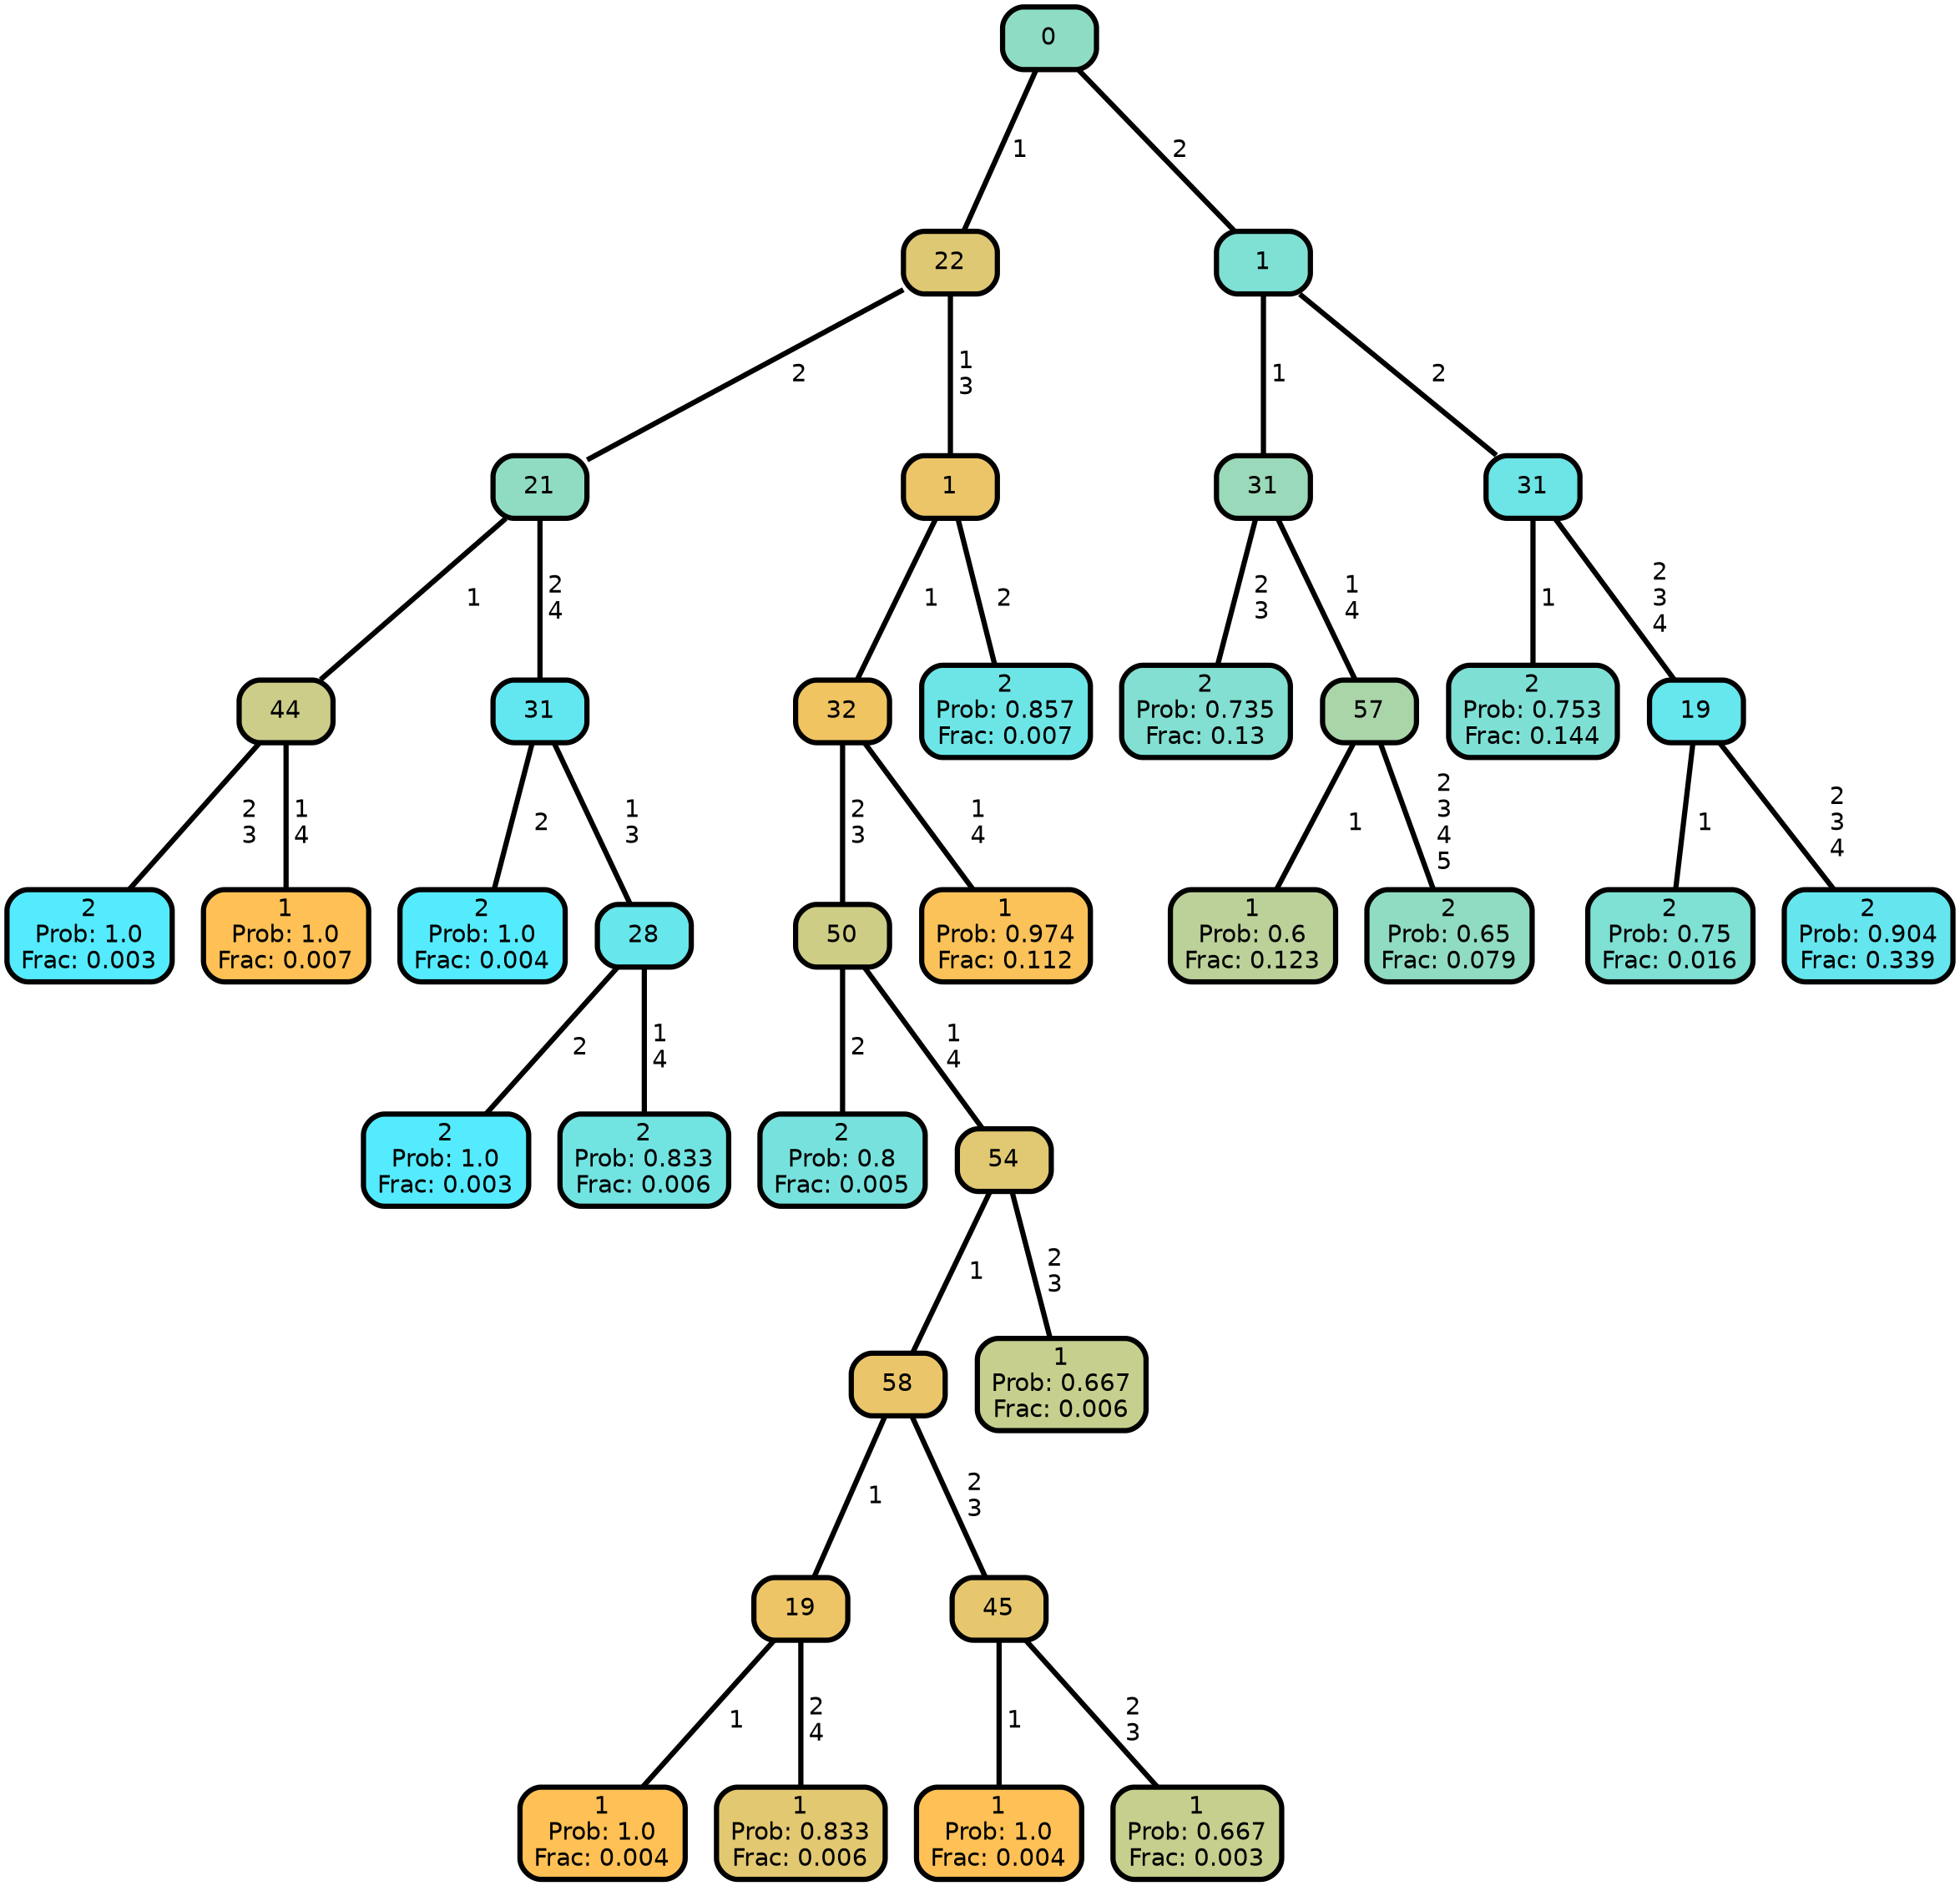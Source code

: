 graph Tree {
node [shape=box, style="filled, rounded",color="black",penwidth="3",fontcolor="black",                 fontname=helvetica] ;
graph [ranksep="0 equally", splines=straight,                 bgcolor=transparent, dpi=200] ;
edge [fontname=helvetica, color=black] ;
0 [label="2
Prob: 1.0
Frac: 0.003", fillcolor="#55ebff"] ;
1 [label="44", fillcolor="#cccd88"] ;
2 [label="1
Prob: 1.0
Frac: 0.007", fillcolor="#ffc155"] ;
3 [label="21", fillcolor="#90dcc3"] ;
4 [label="2
Prob: 1.0
Frac: 0.004", fillcolor="#55ebff"] ;
5 [label="31", fillcolor="#62e7f1"] ;
6 [label="2
Prob: 1.0
Frac: 0.003", fillcolor="#55ebff"] ;
7 [label="28", fillcolor="#67e6ec"] ;
8 [label="2
Prob: 0.833
Frac: 0.006", fillcolor="#71e4e2"] ;
9 [label="22", fillcolor="#dfc874"] ;
10 [label="2
Prob: 0.8
Frac: 0.005", fillcolor="#77e2dd"] ;
11 [label="50", fillcolor="#cecd85"] ;
12 [label="1
Prob: 1.0
Frac: 0.004", fillcolor="#ffc155"] ;
13 [label="19", fillcolor="#eec566"] ;
14 [label="1
Prob: 0.833
Frac: 0.006", fillcolor="#e2c871"] ;
15 [label="58", fillcolor="#ebc569"] ;
16 [label="1
Prob: 1.0
Frac: 0.004", fillcolor="#ffc155"] ;
17 [label="45", fillcolor="#e6c76d"] ;
18 [label="1
Prob: 0.667
Frac: 0.003", fillcolor="#c6cf8d"] ;
19 [label="54", fillcolor="#e1c872"] ;
20 [label="1
Prob: 0.667
Frac: 0.006", fillcolor="#c6cf8d"] ;
21 [label="32", fillcolor="#f1c462"] ;
22 [label="1
Prob: 0.974
Frac: 0.112", fillcolor="#fac259"] ;
23 [label="1", fillcolor="#ebc568"] ;
24 [label="2
Prob: 0.857
Frac: 0.007", fillcolor="#6de5e6"] ;
25 [label="0", fillcolor="#8fdcc4"] ;
26 [label="2
Prob: 0.735
Frac: 0.13", fillcolor="#82dfd1"] ;
27 [label="31", fillcolor="#9ad9b9"] ;
28 [label="1
Prob: 0.6
Frac: 0.123", fillcolor="#bbd199"] ;
29 [label="57", fillcolor="#aad5a9"] ;
30 [label="2
Prob: 0.65
Frac: 0.079", fillcolor="#90dcc3"] ;
31 [label="1", fillcolor="#7fe0d4"] ;
32 [label="2
Prob: 0.753
Frac: 0.144", fillcolor="#7ee0d5"] ;
33 [label="31", fillcolor="#6de4e6"] ;
34 [label="2
Prob: 0.75
Frac: 0.016", fillcolor="#7fe0d4"] ;
35 [label="19", fillcolor="#66e6ed"] ;
36 [label="2
Prob: 0.904
Frac: 0.339", fillcolor="#65e6ee"] ;
1 -- 0 [label=" 2\n 3",penwidth=3] ;
1 -- 2 [label=" 1\n 4",penwidth=3] ;
3 -- 1 [label=" 1",penwidth=3] ;
3 -- 5 [label=" 2\n 4",penwidth=3] ;
5 -- 4 [label=" 2",penwidth=3] ;
5 -- 7 [label=" 1\n 3",penwidth=3] ;
7 -- 6 [label=" 2",penwidth=3] ;
7 -- 8 [label=" 1\n 4",penwidth=3] ;
9 -- 3 [label=" 2",penwidth=3] ;
9 -- 23 [label=" 1\n 3",penwidth=3] ;
11 -- 10 [label=" 2",penwidth=3] ;
11 -- 19 [label=" 1\n 4",penwidth=3] ;
13 -- 12 [label=" 1",penwidth=3] ;
13 -- 14 [label=" 2\n 4",penwidth=3] ;
15 -- 13 [label=" 1",penwidth=3] ;
15 -- 17 [label=" 2\n 3",penwidth=3] ;
17 -- 16 [label=" 1",penwidth=3] ;
17 -- 18 [label=" 2\n 3",penwidth=3] ;
19 -- 15 [label=" 1",penwidth=3] ;
19 -- 20 [label=" 2\n 3",penwidth=3] ;
21 -- 11 [label=" 2\n 3",penwidth=3] ;
21 -- 22 [label=" 1\n 4",penwidth=3] ;
23 -- 21 [label=" 1",penwidth=3] ;
23 -- 24 [label=" 2",penwidth=3] ;
25 -- 9 [label=" 1",penwidth=3] ;
25 -- 31 [label=" 2",penwidth=3] ;
27 -- 26 [label=" 2\n 3",penwidth=3] ;
27 -- 29 [label=" 1\n 4",penwidth=3] ;
29 -- 28 [label=" 1",penwidth=3] ;
29 -- 30 [label=" 2\n 3\n 4\n 5",penwidth=3] ;
31 -- 27 [label=" 1",penwidth=3] ;
31 -- 33 [label=" 2",penwidth=3] ;
33 -- 32 [label=" 1",penwidth=3] ;
33 -- 35 [label=" 2\n 3\n 4",penwidth=3] ;
35 -- 34 [label=" 1",penwidth=3] ;
35 -- 36 [label=" 2\n 3\n 4",penwidth=3] ;
{rank = same;}}